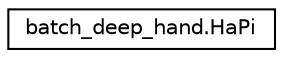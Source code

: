 digraph "Graphical Class Hierarchy"
{
  edge [fontname="Helvetica",fontsize="10",labelfontname="Helvetica",labelfontsize="10"];
  node [fontname="Helvetica",fontsize="10",shape=record];
  rankdir="LR";
  Node0 [label="batch_deep_hand.HaPi",height=0.2,width=0.4,color="black", fillcolor="white", style="filled",URL="$classbatch__deep__hand_1_1HaPi.html"];
}
